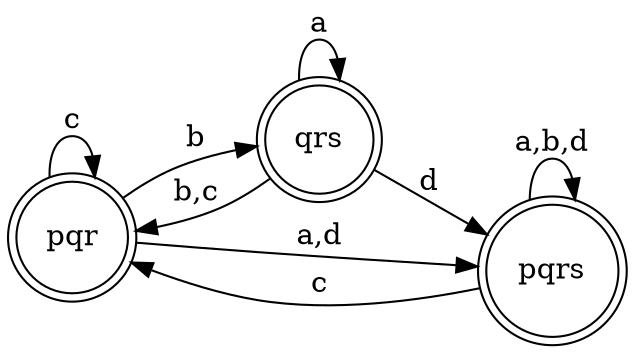 digraph TP04_4 {
	rankdir=LR;
	graph [dpi = 300];
	node [shape = doublecircle]; pqr,qrs,pqrs;
	node [shape = circle];
	pqr->pqrs[label="a,d"]; pqr->qrs[label="b"  ]; pqr->pqr [label="c"];
	qrs->qrs [label="a"  ]; qrs->pqr[label="b,c"]; qrs->pqrs[label="d"];
	pqrs->pqrs[label="a,b,d"]; pqrs->pqr[label="c"]; 
}


